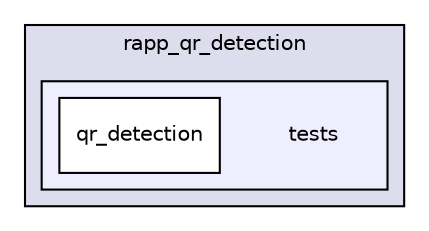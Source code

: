 digraph "/home/travis/rapp_temp/rapp-platform/rapp_qr_detection/tests" {
  compound=true
  node [ fontsize="10", fontname="Helvetica"];
  edge [ labelfontsize="10", labelfontname="Helvetica"];
  subgraph clusterdir_d97b961c7effc8fa5bd9e6eb075f055a {
    graph [ bgcolor="#ddddee", pencolor="black", label="rapp_qr_detection" fontname="Helvetica", fontsize="10", URL="dir_d97b961c7effc8fa5bd9e6eb075f055a.html"]
  subgraph clusterdir_23986db7243674102e5f1ee3b8a18e1d {
    graph [ bgcolor="#eeeeff", pencolor="black", label="" URL="dir_23986db7243674102e5f1ee3b8a18e1d.html"];
    dir_23986db7243674102e5f1ee3b8a18e1d [shape=plaintext label="tests"];
    dir_f60abe84b4acd0e8d2fce1149d407501 [shape=box label="qr_detection" color="black" fillcolor="white" style="filled" URL="dir_f60abe84b4acd0e8d2fce1149d407501.html"];
  }
  }
}
